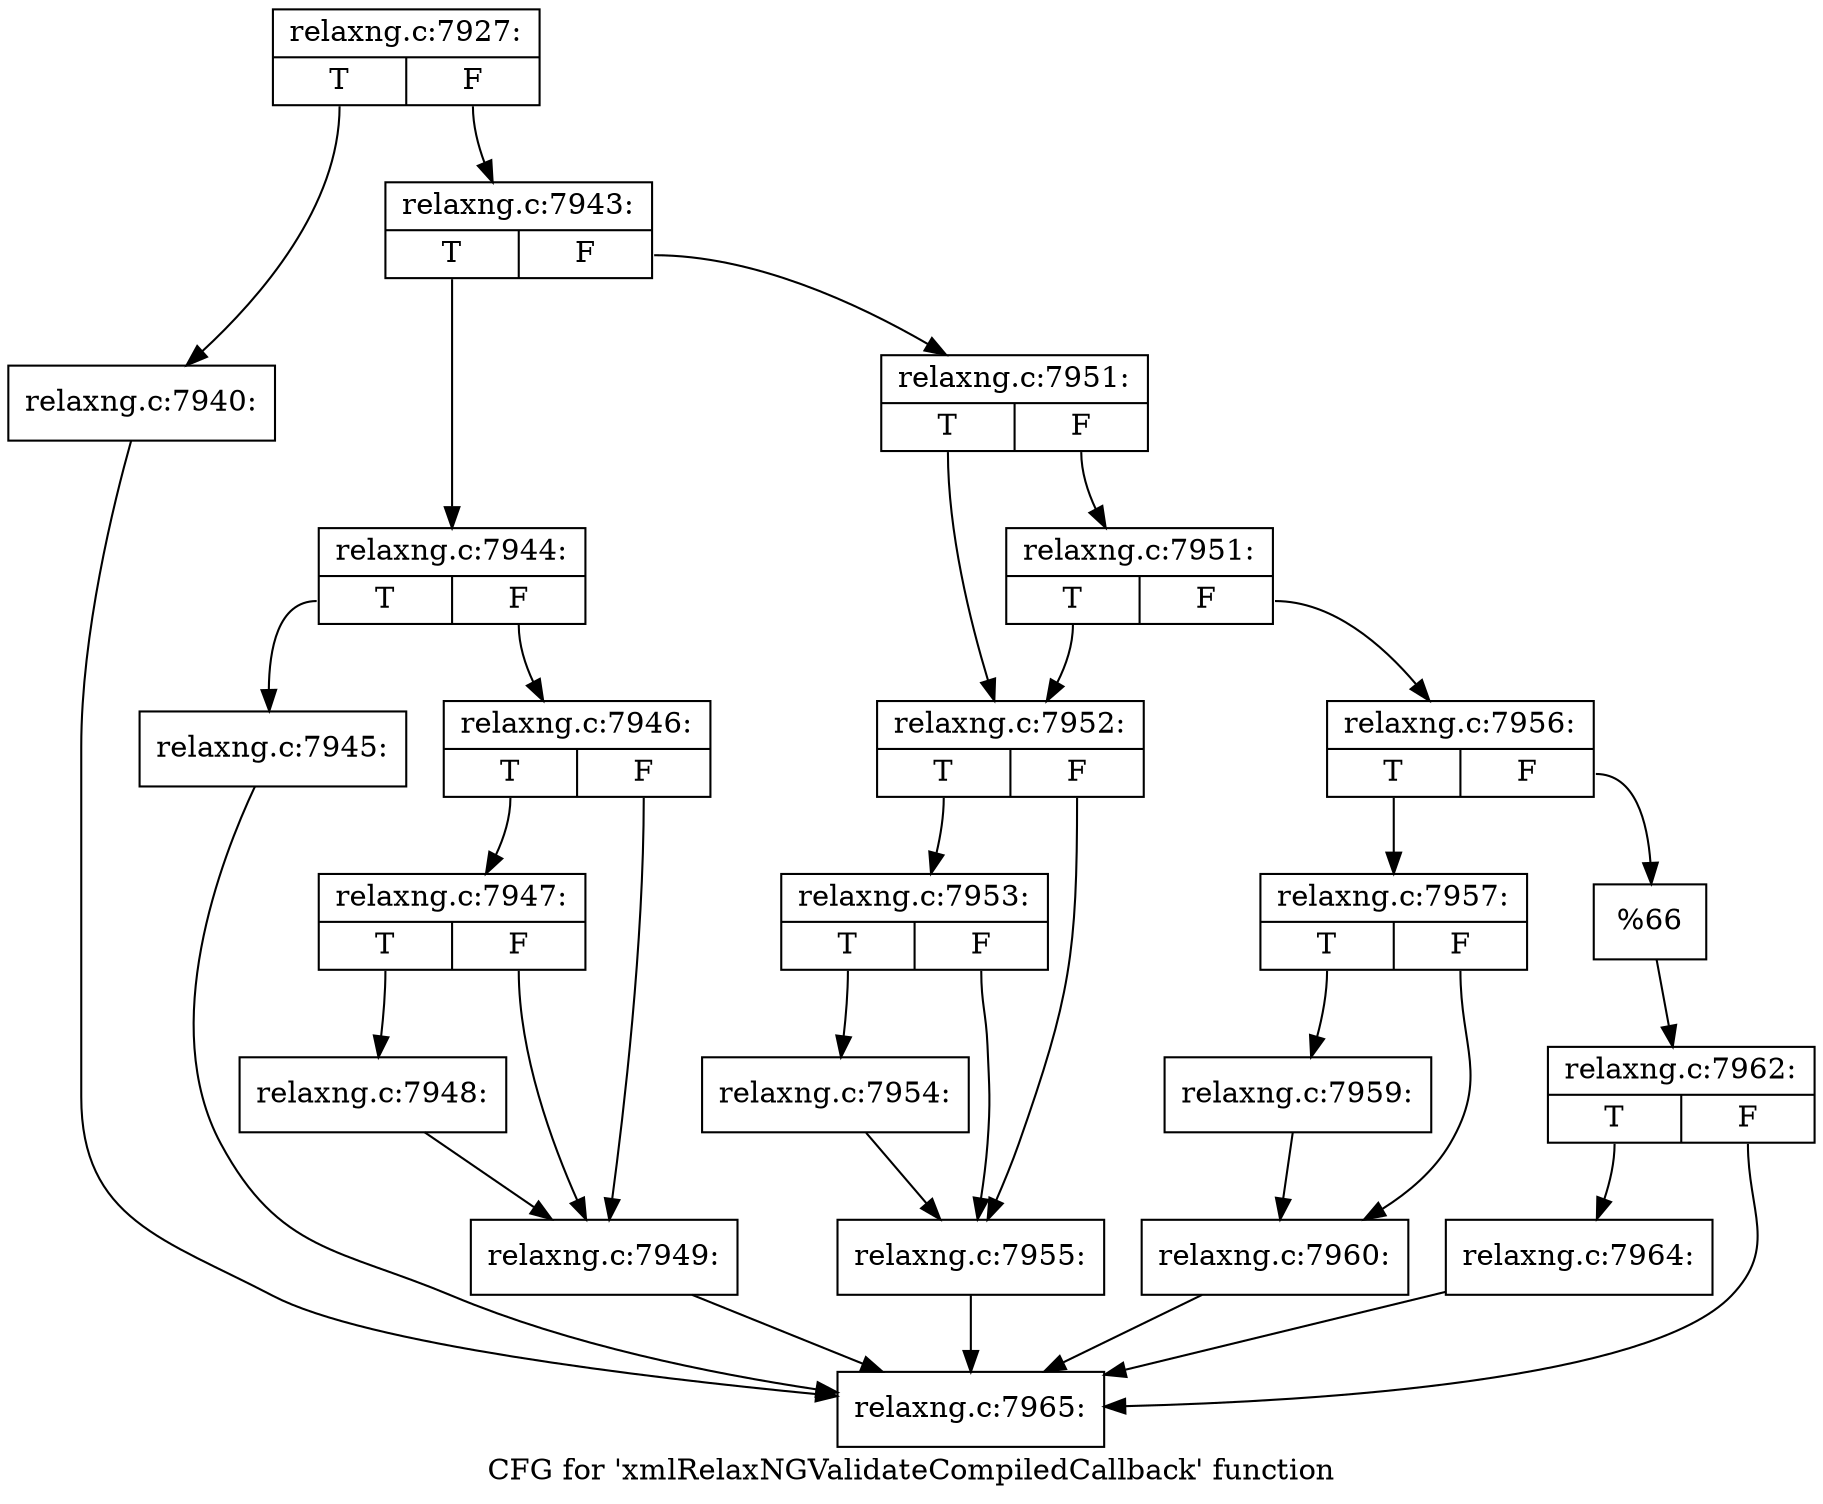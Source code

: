 digraph "CFG for 'xmlRelaxNGValidateCompiledCallback' function" {
	label="CFG for 'xmlRelaxNGValidateCompiledCallback' function";

	Node0x3fd6860 [shape=record,label="{relaxng.c:7927:|{<s0>T|<s1>F}}"];
	Node0x3fd6860:s0 -> Node0x3fe25a0;
	Node0x3fd6860:s1 -> Node0x3fe25f0;
	Node0x3fe25a0 [shape=record,label="{relaxng.c:7940:}"];
	Node0x3fe25a0 -> Node0x3fe6a30;
	Node0x3fe25f0 [shape=record,label="{relaxng.c:7943:|{<s0>T|<s1>F}}"];
	Node0x3fe25f0:s0 -> Node0x3fe2cb0;
	Node0x3fe25f0:s1 -> Node0x3fe2d00;
	Node0x3fe2cb0 [shape=record,label="{relaxng.c:7944:|{<s0>T|<s1>F}}"];
	Node0x3fe2cb0:s0 -> Node0x3fe30c0;
	Node0x3fe2cb0:s1 -> Node0x3fe3110;
	Node0x3fe30c0 [shape=record,label="{relaxng.c:7945:}"];
	Node0x3fe30c0 -> Node0x3fe6a30;
	Node0x3fe3110 [shape=record,label="{relaxng.c:7946:|{<s0>T|<s1>F}}"];
	Node0x3fe3110:s0 -> Node0x3fe38c0;
	Node0x3fe3110:s1 -> Node0x3fe3870;
	Node0x3fe38c0 [shape=record,label="{relaxng.c:7947:|{<s0>T|<s1>F}}"];
	Node0x3fe38c0:s0 -> Node0x3fe3820;
	Node0x3fe38c0:s1 -> Node0x3fe3870;
	Node0x3fe3820 [shape=record,label="{relaxng.c:7948:}"];
	Node0x3fe3820 -> Node0x3fe3870;
	Node0x3fe3870 [shape=record,label="{relaxng.c:7949:}"];
	Node0x3fe3870 -> Node0x3fe6a30;
	Node0x3fe2d00 [shape=record,label="{relaxng.c:7951:|{<s0>T|<s1>F}}"];
	Node0x3fe2d00:s0 -> Node0x3fe4330;
	Node0x3fe2d00:s1 -> Node0x3fe4420;
	Node0x3fe4420 [shape=record,label="{relaxng.c:7951:|{<s0>T|<s1>F}}"];
	Node0x3fe4420:s0 -> Node0x3fe4330;
	Node0x3fe4420:s1 -> Node0x3fe43d0;
	Node0x3fe4330 [shape=record,label="{relaxng.c:7952:|{<s0>T|<s1>F}}"];
	Node0x3fe4330:s0 -> Node0x3fe4c90;
	Node0x3fe4330:s1 -> Node0x3fe4c40;
	Node0x3fe4c90 [shape=record,label="{relaxng.c:7953:|{<s0>T|<s1>F}}"];
	Node0x3fe4c90:s0 -> Node0x3fe4bf0;
	Node0x3fe4c90:s1 -> Node0x3fe4c40;
	Node0x3fe4bf0 [shape=record,label="{relaxng.c:7954:}"];
	Node0x3fe4bf0 -> Node0x3fe4c40;
	Node0x3fe4c40 [shape=record,label="{relaxng.c:7955:}"];
	Node0x3fe4c40 -> Node0x3fe6a30;
	Node0x3fe43d0 [shape=record,label="{relaxng.c:7956:|{<s0>T|<s1>F}}"];
	Node0x3fe43d0:s0 -> Node0x3fe56d0;
	Node0x3fe43d0:s1 -> Node0x3fe5720;
	Node0x3fe56d0 [shape=record,label="{relaxng.c:7957:|{<s0>T|<s1>F}}"];
	Node0x3fe56d0:s0 -> Node0x3fe5df0;
	Node0x3fe56d0:s1 -> Node0x3fe5e40;
	Node0x3fe5df0 [shape=record,label="{relaxng.c:7959:}"];
	Node0x3fe5df0 -> Node0x3fe5e40;
	Node0x3fe5e40 [shape=record,label="{relaxng.c:7960:}"];
	Node0x3fe5e40 -> Node0x3fe6a30;
	Node0x3fe5720 [shape=record,label="{%66}"];
	Node0x3fe5720 -> Node0x3fe4380;
	Node0x3fe4380 [shape=record,label="{relaxng.c:7962:|{<s0>T|<s1>F}}"];
	Node0x3fe4380:s0 -> Node0x3fe69e0;
	Node0x3fe4380:s1 -> Node0x3fe6a30;
	Node0x3fe69e0 [shape=record,label="{relaxng.c:7964:}"];
	Node0x3fe69e0 -> Node0x3fe6a30;
	Node0x3fe6a30 [shape=record,label="{relaxng.c:7965:}"];
}

